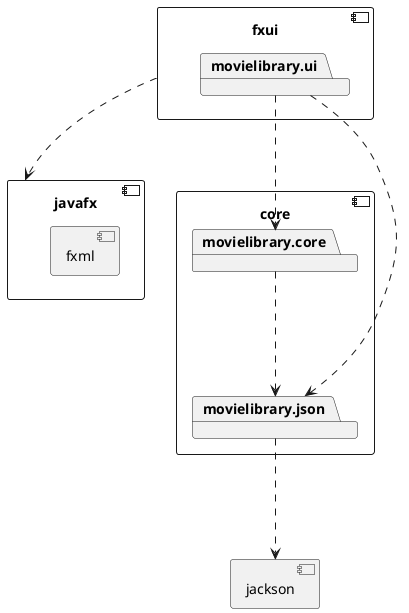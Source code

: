 @startuml packageDiagram.puml

component core {
  package movielibrary.core
  package movielibrary.json
}

component fxui {
  package movielibrary.ui
}

component javafx {
  component fxml {
  }
}

component jackson {
}

fxui ...> javafx
movielibrary.ui ...> movielibrary.core
movielibrary.ui ...> movielibrary.json
movielibrary.core ...> movielibrary.json
movielibrary.json ...> jackson


@enduml